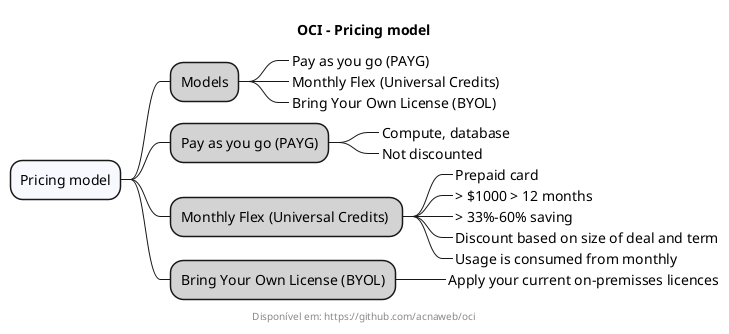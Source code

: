 @startmindmap

title "OCI - Pricing model"
footer Disponível em: https://github.com/acnaweb/oci

*[#F8F8FF] Pricing model

**[#LightGray] Models
***_ Pay as you go (PAYG)
***_ Monthly Flex (Universal Credits)
***_ Bring Your Own License (BYOL)

**[#LightGray] Pay as you go (PAYG)
***_ Compute, database
***_ Not discounted

**[#LightGray] Monthly Flex (Universal Credits) 
***_ Prepaid card
***_ > $1000 > 12 months
***_ > 33%-60% saving
***_ Discount based on size of deal and term
***_ Usage is consumed from monthly

**[#LightGray] Bring Your Own License (BYOL)
***_ Apply your current on-premisses licences


@endmindmap
